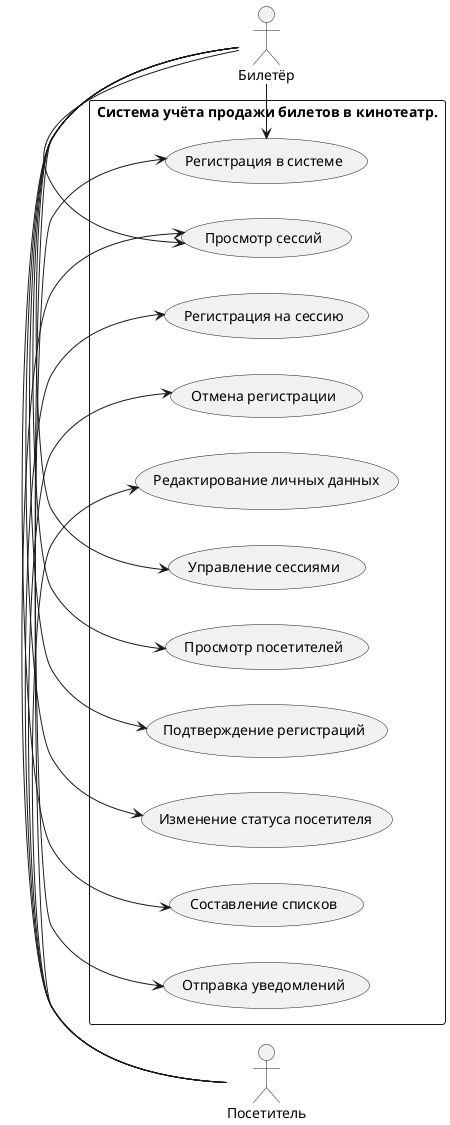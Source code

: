 @startuml
left to right direction
skinparam packageStyle rectangle

actor "Посетитель" as Visitor
actor "Билетёр" as Usher

package "Система учёта продажи билетов в кинотеатр." {
  usecase "Регистрация в системе" as UC_Register
  usecase "Просмотр сессий" as UC_ViewSessions
  usecase "Регистрация на сессию" as UC_RegisterSession
  usecase "Отмена регистрации" as UC_CancelRegistration
  usecase "Редактирование личных данных" as UC_EditProfile
  
  usecase "Управление сессиями" as UC_ManageSessions
  usecase "Просмотр посетителей" as UC_ViewVisitors
  usecase "Подтверждение регистраций" as UC_ConfirmRegistration
  usecase "Изменение статуса посетителя" as UC_ChangeStatus
  usecase "Составление списков" as UC_GenerateLists
  usecase "Отправка уведомлений" as UC_SendNotifications
}

' Связи посетителя
Visitor -> UC_Register
Visitor -> UC_ViewSessions
Visitor -> UC_RegisterSession
Visitor -> UC_CancelRegistration
Visitor -> UC_EditProfile

' Связи билетёра
Usher -> UC_ManageSessions
Usher -> UC_ViewVisitors
Usher -> UC_ConfirmRegistration
Usher -> UC_ChangeStatus
Usher -> UC_GenerateLists
Usher -> UC_SendNotifications
Usher -> UC_ViewSessions
Usher -> UC_Register

@enduml

